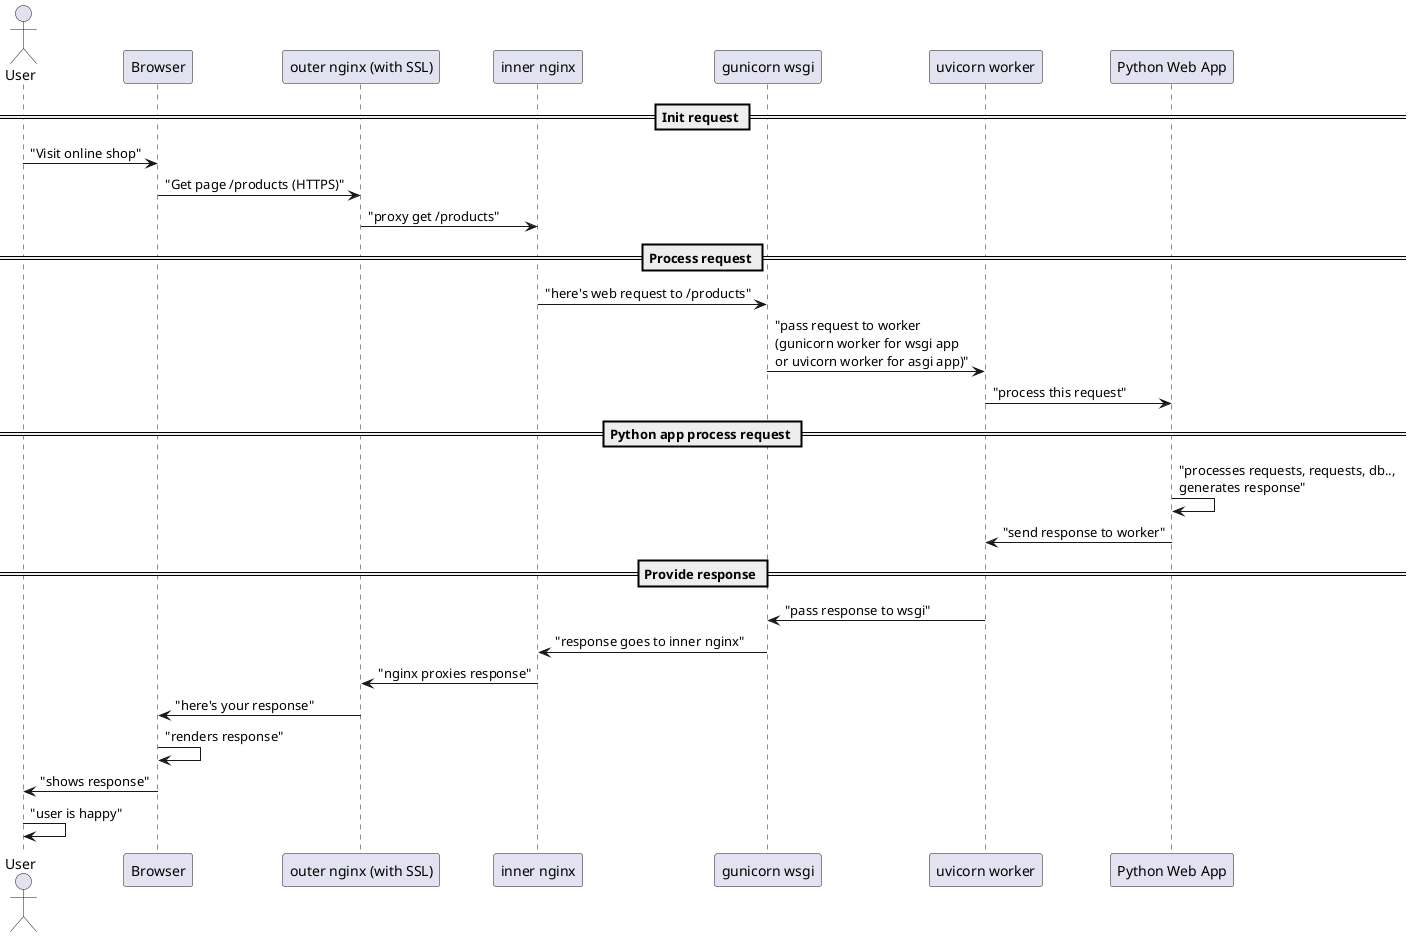 @startuml

actor "User" as user
participant "Browser" as web_browser
participant "outer nginx (with SSL)" as outer_nginx
participant "inner nginx" as inner_nginx
participant "gunicorn wsgi" as gunicorn_wsgi
participant "uvicorn worker" as uvicorn_worker
participant "Python Web App" as pyapp

== Init request ==
user -> web_browser : "Visit online shop"
web_browser -> outer_nginx : "Get page /products (HTTPS)"
outer_nginx -> inner_nginx : "proxy get /products"

== Process request ==
inner_nginx -> gunicorn_wsgi : "here's web request to /products"
gunicorn_wsgi -> uvicorn_worker : "pass request to worker \n\
(gunicorn worker for wsgi app \n\
or uvicorn worker for asgi app)"
uvicorn_worker -> pyapp : "process this request"

== Python app process request ==
pyapp -> pyapp : "processes requests, requests, db.., \n\
generates response"
pyapp -> uvicorn_worker : "send response to worker"

== Provide response ==
uvicorn_worker -> gunicorn_wsgi : "pass response to wsgi"
gunicorn_wsgi -> inner_nginx : "response goes to inner nginx"
inner_nginx -> outer_nginx : "nginx proxies response"
outer_nginx -> web_browser : "here's your response"
web_browser -> web_browser : "renders response"
web_browser -> user : "shows response"
user -> user : "user is happy"


@enduml
